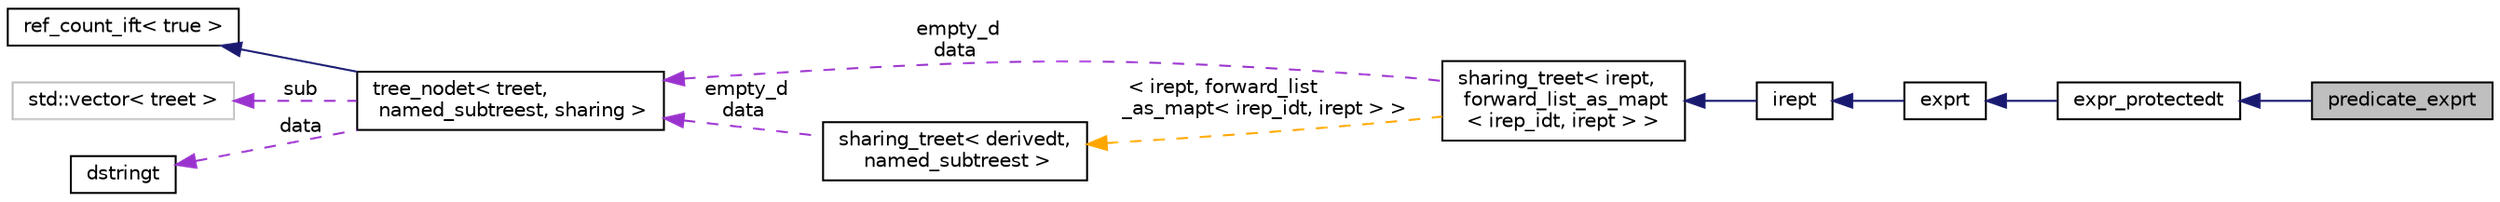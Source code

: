 digraph "predicate_exprt"
{
 // LATEX_PDF_SIZE
  bgcolor="transparent";
  edge [fontname="Helvetica",fontsize="10",labelfontname="Helvetica",labelfontsize="10"];
  node [fontname="Helvetica",fontsize="10",shape=record];
  rankdir="LR";
  Node1 [label="predicate_exprt",height=0.2,width=0.4,color="black", fillcolor="grey75", style="filled", fontcolor="black",tooltip="A base class for expressions that are predicates, i.e., Boolean-typed."];
  Node2 -> Node1 [dir="back",color="midnightblue",fontsize="10",style="solid",fontname="Helvetica"];
  Node2 [label="expr_protectedt",height=0.2,width=0.4,color="black",URL="$classexpr__protectedt.html",tooltip="Base class for all expressions."];
  Node3 -> Node2 [dir="back",color="midnightblue",fontsize="10",style="solid",fontname="Helvetica"];
  Node3 [label="exprt",height=0.2,width=0.4,color="black",URL="$classexprt.html",tooltip="Base class for all expressions."];
  Node4 -> Node3 [dir="back",color="midnightblue",fontsize="10",style="solid",fontname="Helvetica"];
  Node4 [label="irept",height=0.2,width=0.4,color="black",URL="$classirept.html",tooltip="There are a large number of kinds of tree structured or tree-like data in CPROVER."];
  Node5 -> Node4 [dir="back",color="midnightblue",fontsize="10",style="solid",fontname="Helvetica"];
  Node5 [label="sharing_treet\< irept,\l forward_list_as_mapt\l\< irep_idt, irept \> \>",height=0.2,width=0.4,color="black",URL="$classsharing__treet.html",tooltip=" "];
  Node6 -> Node5 [dir="back",color="darkorchid3",fontsize="10",style="dashed",label=" empty_d\ndata" ,fontname="Helvetica"];
  Node6 [label="tree_nodet\< treet,\l named_subtreest, sharing \>",height=0.2,width=0.4,color="black",URL="$classtree__nodet.html",tooltip="A node with data in a tree, it contains:"];
  Node7 -> Node6 [dir="back",color="midnightblue",fontsize="10",style="solid",fontname="Helvetica"];
  Node7 [label="ref_count_ift\< true \>",height=0.2,width=0.4,color="black",URL="$structref__count__ift_3_01true_01_4.html",tooltip=" "];
  Node8 -> Node6 [dir="back",color="darkorchid3",fontsize="10",style="dashed",label=" sub" ,fontname="Helvetica"];
  Node8 [label="std::vector\< treet \>",height=0.2,width=0.4,color="grey75",tooltip=" "];
  Node11 -> Node6 [dir="back",color="darkorchid3",fontsize="10",style="dashed",label=" data" ,fontname="Helvetica"];
  Node11 [label="dstringt",height=0.2,width=0.4,color="black",URL="$classdstringt.html",tooltip="dstringt has one field, an unsigned integer no which is an index into a static table of strings."];
  Node12 -> Node5 [dir="back",color="orange",fontsize="10",style="dashed",label=" \< irept, forward_list\l_as_mapt\< irep_idt, irept \> \>" ,fontname="Helvetica"];
  Node12 [label="sharing_treet\< derivedt,\l named_subtreest \>",height=0.2,width=0.4,color="black",URL="$classsharing__treet.html",tooltip="Base class for tree-like data structures with sharing."];
  Node6 -> Node12 [dir="back",color="darkorchid3",fontsize="10",style="dashed",label=" empty_d\ndata" ,fontname="Helvetica"];
}
